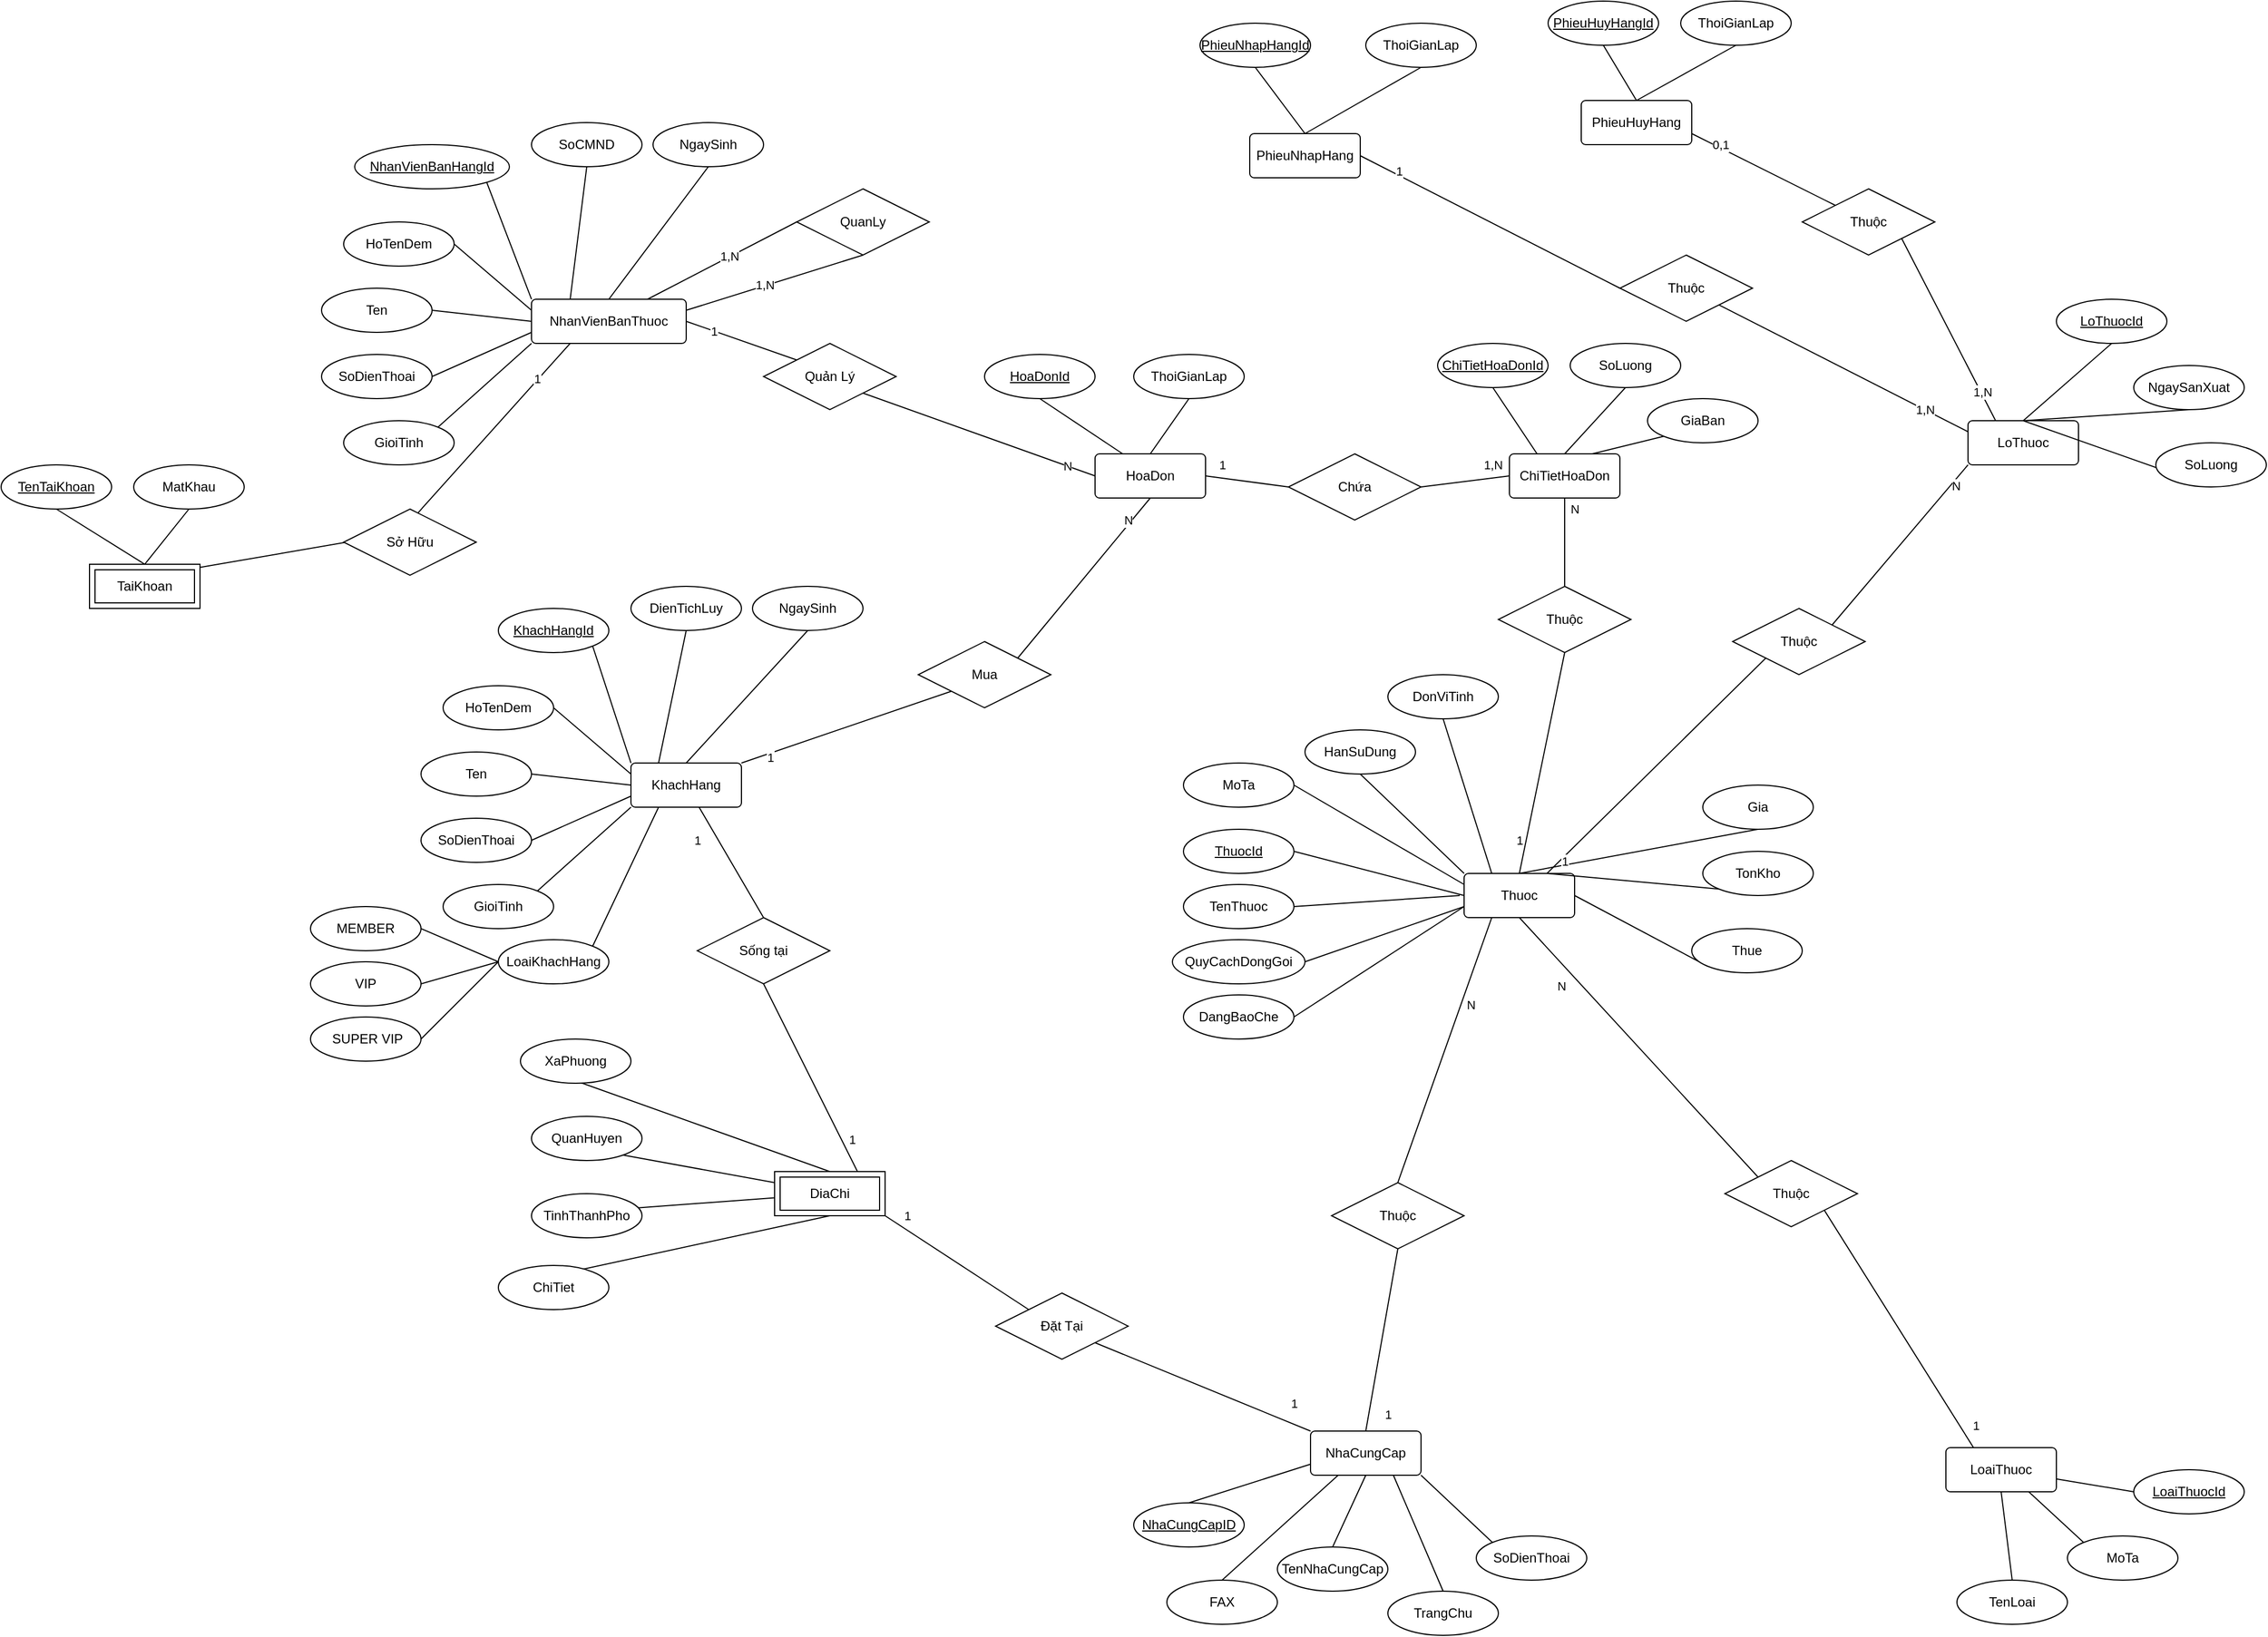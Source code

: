 <mxfile version="13.8.0" type="github">
  <diagram id="6R9u10nnCOVRpZWxE0k7" name="Page-1">
    <mxGraphModel dx="3101" dy="1891" grid="1" gridSize="10" guides="1" tooltips="1" connect="1" arrows="1" fold="1" page="1" pageScale="1" pageWidth="827" pageHeight="1169" math="0" shadow="0">
      <root>
        <mxCell id="0" />
        <mxCell id="1" parent="0" />
        <mxCell id="Jg7pOeSKla7BClUJi_HH-29" style="edgeStyle=none;rounded=0;orthogonalLoop=1;jettySize=auto;html=1;exitX=0.5;exitY=1;exitDx=0;exitDy=0;entryX=0;entryY=0;entryDx=0;entryDy=0;endArrow=none;endFill=0;" edge="1" parent="1" source="Jg7pOeSKla7BClUJi_HH-1" target="Jg7pOeSKla7BClUJi_HH-28">
          <mxGeometry relative="1" as="geometry" />
        </mxCell>
        <mxCell id="Jg7pOeSKla7BClUJi_HH-31" value="N" style="edgeLabel;html=1;align=center;verticalAlign=middle;resizable=0;points=[];" vertex="1" connectable="0" parent="Jg7pOeSKla7BClUJi_HH-29">
          <mxGeometry x="-0.537" y="-1" relative="1" as="geometry">
            <mxPoint x="-12.09" y="6.72" as="offset" />
          </mxGeometry>
        </mxCell>
        <mxCell id="Jg7pOeSKla7BClUJi_HH-1" value="Thuoc" style="rounded=1;arcSize=10;whiteSpace=wrap;html=1;align=center;" vertex="1" parent="1">
          <mxGeometry x="364" y="350" width="100" height="40" as="geometry" />
        </mxCell>
        <mxCell id="Jg7pOeSKla7BClUJi_HH-14" style="edgeStyle=none;rounded=0;orthogonalLoop=1;jettySize=auto;html=1;exitX=1;exitY=0.5;exitDx=0;exitDy=0;entryX=0;entryY=0.5;entryDx=0;entryDy=0;endArrow=none;endFill=0;" edge="1" parent="1" source="Jg7pOeSKla7BClUJi_HH-2" target="Jg7pOeSKla7BClUJi_HH-1">
          <mxGeometry relative="1" as="geometry" />
        </mxCell>
        <mxCell id="Jg7pOeSKla7BClUJi_HH-2" value="ThuocId" style="ellipse;whiteSpace=wrap;html=1;align=center;fontStyle=4;" vertex="1" parent="1">
          <mxGeometry x="110" y="310" width="100" height="40" as="geometry" />
        </mxCell>
        <mxCell id="Jg7pOeSKla7BClUJi_HH-15" style="edgeStyle=none;rounded=0;orthogonalLoop=1;jettySize=auto;html=1;exitX=1;exitY=0.5;exitDx=0;exitDy=0;endArrow=none;endFill=0;" edge="1" parent="1" source="Jg7pOeSKla7BClUJi_HH-3">
          <mxGeometry relative="1" as="geometry">
            <mxPoint x="360" y="370" as="targetPoint" />
          </mxGeometry>
        </mxCell>
        <mxCell id="Jg7pOeSKla7BClUJi_HH-3" value="TenThuoc" style="ellipse;whiteSpace=wrap;html=1;align=center;" vertex="1" parent="1">
          <mxGeometry x="110" y="360" width="100" height="40" as="geometry" />
        </mxCell>
        <mxCell id="Jg7pOeSKla7BClUJi_HH-13" style="rounded=0;orthogonalLoop=1;jettySize=auto;html=1;exitX=1;exitY=0.5;exitDx=0;exitDy=0;entryX=0;entryY=0.25;entryDx=0;entryDy=0;endArrow=none;endFill=0;" edge="1" parent="1" source="Jg7pOeSKla7BClUJi_HH-4" target="Jg7pOeSKla7BClUJi_HH-1">
          <mxGeometry relative="1" as="geometry" />
        </mxCell>
        <mxCell id="Jg7pOeSKla7BClUJi_HH-4" value="MoTa" style="ellipse;whiteSpace=wrap;html=1;align=center;" vertex="1" parent="1">
          <mxGeometry x="110" y="250" width="100" height="40" as="geometry" />
        </mxCell>
        <mxCell id="Jg7pOeSKla7BClUJi_HH-18" style="edgeStyle=none;rounded=0;orthogonalLoop=1;jettySize=auto;html=1;exitX=0.5;exitY=1;exitDx=0;exitDy=0;entryX=0;entryY=0;entryDx=0;entryDy=0;endArrow=none;endFill=0;" edge="1" parent="1" source="Jg7pOeSKla7BClUJi_HH-5" target="Jg7pOeSKla7BClUJi_HH-1">
          <mxGeometry relative="1" as="geometry" />
        </mxCell>
        <mxCell id="Jg7pOeSKla7BClUJi_HH-5" value="HanSuDung" style="ellipse;whiteSpace=wrap;html=1;align=center;" vertex="1" parent="1">
          <mxGeometry x="220" y="220" width="100" height="40" as="geometry" />
        </mxCell>
        <mxCell id="Jg7pOeSKla7BClUJi_HH-19" style="edgeStyle=none;rounded=0;orthogonalLoop=1;jettySize=auto;html=1;exitX=0.5;exitY=1;exitDx=0;exitDy=0;entryX=0.25;entryY=0;entryDx=0;entryDy=0;endArrow=none;endFill=0;" edge="1" parent="1" source="Jg7pOeSKla7BClUJi_HH-6" target="Jg7pOeSKla7BClUJi_HH-1">
          <mxGeometry relative="1" as="geometry" />
        </mxCell>
        <mxCell id="Jg7pOeSKla7BClUJi_HH-6" value="DonViTinh" style="ellipse;whiteSpace=wrap;html=1;align=center;" vertex="1" parent="1">
          <mxGeometry x="295" y="170" width="100" height="40" as="geometry" />
        </mxCell>
        <mxCell id="Jg7pOeSKla7BClUJi_HH-20" style="edgeStyle=none;rounded=0;orthogonalLoop=1;jettySize=auto;html=1;exitX=0.5;exitY=1;exitDx=0;exitDy=0;entryX=0.5;entryY=0;entryDx=0;entryDy=0;endArrow=none;endFill=0;" edge="1" parent="1" source="Jg7pOeSKla7BClUJi_HH-7" target="Jg7pOeSKla7BClUJi_HH-1">
          <mxGeometry relative="1" as="geometry" />
        </mxCell>
        <mxCell id="Jg7pOeSKla7BClUJi_HH-7" value="Gia" style="ellipse;whiteSpace=wrap;html=1;align=center;" vertex="1" parent="1">
          <mxGeometry x="580" y="270" width="100" height="40" as="geometry" />
        </mxCell>
        <mxCell id="Jg7pOeSKla7BClUJi_HH-17" style="edgeStyle=none;rounded=0;orthogonalLoop=1;jettySize=auto;html=1;exitX=1;exitY=0.5;exitDx=0;exitDy=0;entryX=0;entryY=0.75;entryDx=0;entryDy=0;endArrow=none;endFill=0;" edge="1" parent="1" source="Jg7pOeSKla7BClUJi_HH-8" target="Jg7pOeSKla7BClUJi_HH-1">
          <mxGeometry relative="1" as="geometry" />
        </mxCell>
        <mxCell id="Jg7pOeSKla7BClUJi_HH-8" value="DangBaoChe" style="ellipse;whiteSpace=wrap;html=1;align=center;" vertex="1" parent="1">
          <mxGeometry x="110" y="460" width="100" height="40" as="geometry" />
        </mxCell>
        <mxCell id="Jg7pOeSKla7BClUJi_HH-16" style="edgeStyle=none;rounded=0;orthogonalLoop=1;jettySize=auto;html=1;exitX=1;exitY=0.5;exitDx=0;exitDy=0;endArrow=none;endFill=0;entryX=0;entryY=0.75;entryDx=0;entryDy=0;" edge="1" parent="1" source="Jg7pOeSKla7BClUJi_HH-9" target="Jg7pOeSKla7BClUJi_HH-1">
          <mxGeometry relative="1" as="geometry">
            <mxPoint x="360" y="370" as="targetPoint" />
          </mxGeometry>
        </mxCell>
        <mxCell id="Jg7pOeSKla7BClUJi_HH-9" value="QuyCachDongGoi" style="ellipse;whiteSpace=wrap;html=1;align=center;" vertex="1" parent="1">
          <mxGeometry x="100" y="410" width="120" height="40" as="geometry" />
        </mxCell>
        <mxCell id="Jg7pOeSKla7BClUJi_HH-21" style="edgeStyle=none;rounded=0;orthogonalLoop=1;jettySize=auto;html=1;exitX=0;exitY=1;exitDx=0;exitDy=0;entryX=0.75;entryY=0;entryDx=0;entryDy=0;endArrow=none;endFill=0;" edge="1" parent="1" source="Jg7pOeSKla7BClUJi_HH-10" target="Jg7pOeSKla7BClUJi_HH-1">
          <mxGeometry relative="1" as="geometry" />
        </mxCell>
        <mxCell id="Jg7pOeSKla7BClUJi_HH-10" value="TonKho" style="ellipse;whiteSpace=wrap;html=1;align=center;" vertex="1" parent="1">
          <mxGeometry x="580" y="330" width="100" height="40" as="geometry" />
        </mxCell>
        <mxCell id="Jg7pOeSKla7BClUJi_HH-22" style="edgeStyle=none;rounded=0;orthogonalLoop=1;jettySize=auto;html=1;exitX=0;exitY=1;exitDx=0;exitDy=0;entryX=1;entryY=0.5;entryDx=0;entryDy=0;endArrow=none;endFill=0;" edge="1" parent="1" source="Jg7pOeSKla7BClUJi_HH-11" target="Jg7pOeSKla7BClUJi_HH-1">
          <mxGeometry relative="1" as="geometry" />
        </mxCell>
        <mxCell id="Jg7pOeSKla7BClUJi_HH-11" value="Thue" style="ellipse;whiteSpace=wrap;html=1;align=center;" vertex="1" parent="1">
          <mxGeometry x="570" y="400" width="100" height="40" as="geometry" />
        </mxCell>
        <mxCell id="Jg7pOeSKla7BClUJi_HH-33" style="edgeStyle=none;rounded=0;orthogonalLoop=1;jettySize=auto;html=1;entryX=0;entryY=0.5;entryDx=0;entryDy=0;endArrow=none;endFill=0;" edge="1" parent="1" source="Jg7pOeSKla7BClUJi_HH-23" target="Jg7pOeSKla7BClUJi_HH-24">
          <mxGeometry relative="1" as="geometry" />
        </mxCell>
        <mxCell id="Jg7pOeSKla7BClUJi_HH-23" value="LoaiThuoc" style="rounded=1;arcSize=10;whiteSpace=wrap;html=1;align=center;" vertex="1" parent="1">
          <mxGeometry x="800" y="870" width="100" height="40" as="geometry" />
        </mxCell>
        <mxCell id="Jg7pOeSKla7BClUJi_HH-24" value="&lt;u&gt;LoaiThuocId&lt;/u&gt;" style="ellipse;whiteSpace=wrap;html=1;align=center;" vertex="1" parent="1">
          <mxGeometry x="970" y="890" width="100" height="40" as="geometry" />
        </mxCell>
        <mxCell id="Jg7pOeSKla7BClUJi_HH-35" style="edgeStyle=none;rounded=0;orthogonalLoop=1;jettySize=auto;html=1;exitX=0.5;exitY=0;exitDx=0;exitDy=0;entryX=0.5;entryY=1;entryDx=0;entryDy=0;endArrow=none;endFill=0;" edge="1" parent="1" source="Jg7pOeSKla7BClUJi_HH-25" target="Jg7pOeSKla7BClUJi_HH-23">
          <mxGeometry relative="1" as="geometry" />
        </mxCell>
        <mxCell id="Jg7pOeSKla7BClUJi_HH-25" value="TenLoai" style="ellipse;whiteSpace=wrap;html=1;align=center;" vertex="1" parent="1">
          <mxGeometry x="810" y="990" width="100" height="40" as="geometry" />
        </mxCell>
        <mxCell id="Jg7pOeSKla7BClUJi_HH-34" style="edgeStyle=none;rounded=0;orthogonalLoop=1;jettySize=auto;html=1;exitX=0;exitY=0;exitDx=0;exitDy=0;entryX=0.75;entryY=1;entryDx=0;entryDy=0;endArrow=none;endFill=0;" edge="1" parent="1" source="Jg7pOeSKla7BClUJi_HH-26" target="Jg7pOeSKla7BClUJi_HH-23">
          <mxGeometry relative="1" as="geometry" />
        </mxCell>
        <mxCell id="Jg7pOeSKla7BClUJi_HH-26" value="MoTa" style="ellipse;whiteSpace=wrap;html=1;align=center;" vertex="1" parent="1">
          <mxGeometry x="910" y="950" width="100" height="40" as="geometry" />
        </mxCell>
        <mxCell id="Jg7pOeSKla7BClUJi_HH-30" style="edgeStyle=none;rounded=0;orthogonalLoop=1;jettySize=auto;html=1;exitX=1;exitY=1;exitDx=0;exitDy=0;entryX=0.25;entryY=0;entryDx=0;entryDy=0;endArrow=none;endFill=0;" edge="1" parent="1" source="Jg7pOeSKla7BClUJi_HH-28" target="Jg7pOeSKla7BClUJi_HH-23">
          <mxGeometry relative="1" as="geometry" />
        </mxCell>
        <mxCell id="Jg7pOeSKla7BClUJi_HH-32" value="1" style="edgeLabel;html=1;align=center;verticalAlign=middle;resizable=0;points=[];" vertex="1" connectable="0" parent="Jg7pOeSKla7BClUJi_HH-30">
          <mxGeometry x="0.586" relative="1" as="geometry">
            <mxPoint x="29.91" y="24.45" as="offset" />
          </mxGeometry>
        </mxCell>
        <mxCell id="Jg7pOeSKla7BClUJi_HH-28" value="Thuộc" style="shape=rhombus;perimeter=rhombusPerimeter;whiteSpace=wrap;html=1;align=center;" vertex="1" parent="1">
          <mxGeometry x="600" y="610" width="120" height="60" as="geometry" />
        </mxCell>
        <mxCell id="Jg7pOeSKla7BClUJi_HH-63" style="edgeStyle=none;rounded=0;orthogonalLoop=1;jettySize=auto;html=1;exitX=0;exitY=0;exitDx=0;exitDy=0;entryX=1;entryY=1;entryDx=0;entryDy=0;endArrow=none;endFill=0;" edge="1" parent="1" source="Jg7pOeSKla7BClUJi_HH-36" target="Jg7pOeSKla7BClUJi_HH-62">
          <mxGeometry relative="1" as="geometry" />
        </mxCell>
        <mxCell id="Jg7pOeSKla7BClUJi_HH-66" value="1" style="edgeLabel;html=1;align=center;verticalAlign=middle;resizable=0;points=[];" vertex="1" connectable="0" parent="Jg7pOeSKla7BClUJi_HH-63">
          <mxGeometry x="-0.75" y="-1" relative="1" as="geometry">
            <mxPoint x="8.67" y="-14.21" as="offset" />
          </mxGeometry>
        </mxCell>
        <mxCell id="Jg7pOeSKla7BClUJi_HH-36" value="NhaCungCap" style="rounded=1;arcSize=10;whiteSpace=wrap;html=1;align=center;" vertex="1" parent="1">
          <mxGeometry x="225" y="855" width="100" height="40" as="geometry" />
        </mxCell>
        <mxCell id="Jg7pOeSKla7BClUJi_HH-47" style="edgeStyle=none;rounded=0;orthogonalLoop=1;jettySize=auto;html=1;exitX=0.5;exitY=0;exitDx=0;exitDy=0;entryX=0;entryY=0.75;entryDx=0;entryDy=0;endArrow=none;endFill=0;" edge="1" parent="1" source="Jg7pOeSKla7BClUJi_HH-37" target="Jg7pOeSKla7BClUJi_HH-36">
          <mxGeometry relative="1" as="geometry" />
        </mxCell>
        <mxCell id="Jg7pOeSKla7BClUJi_HH-37" value="NhaCungCapID" style="ellipse;whiteSpace=wrap;html=1;align=center;fontStyle=4;" vertex="1" parent="1">
          <mxGeometry x="65" y="920" width="100" height="40" as="geometry" />
        </mxCell>
        <mxCell id="Jg7pOeSKla7BClUJi_HH-48" style="edgeStyle=none;rounded=0;orthogonalLoop=1;jettySize=auto;html=1;exitX=0.5;exitY=0;exitDx=0;exitDy=0;entryX=0.5;entryY=1;entryDx=0;entryDy=0;endArrow=none;endFill=0;" edge="1" parent="1" source="Jg7pOeSKla7BClUJi_HH-38" target="Jg7pOeSKla7BClUJi_HH-36">
          <mxGeometry relative="1" as="geometry" />
        </mxCell>
        <mxCell id="Jg7pOeSKla7BClUJi_HH-38" value="TenNhaCungCap" style="ellipse;whiteSpace=wrap;html=1;align=center;" vertex="1" parent="1">
          <mxGeometry x="195" y="960" width="100" height="40" as="geometry" />
        </mxCell>
        <mxCell id="Jg7pOeSKla7BClUJi_HH-51" style="edgeStyle=none;rounded=0;orthogonalLoop=1;jettySize=auto;html=1;exitX=0;exitY=0;exitDx=0;exitDy=0;entryX=1;entryY=1;entryDx=0;entryDy=0;endArrow=none;endFill=0;" edge="1" parent="1" source="Jg7pOeSKla7BClUJi_HH-39" target="Jg7pOeSKla7BClUJi_HH-36">
          <mxGeometry relative="1" as="geometry" />
        </mxCell>
        <mxCell id="Jg7pOeSKla7BClUJi_HH-39" value="SoDienThoai" style="ellipse;whiteSpace=wrap;html=1;align=center;" vertex="1" parent="1">
          <mxGeometry x="375" y="950" width="100" height="40" as="geometry" />
        </mxCell>
        <mxCell id="Jg7pOeSKla7BClUJi_HH-49" style="edgeStyle=none;rounded=0;orthogonalLoop=1;jettySize=auto;html=1;exitX=0.5;exitY=0;exitDx=0;exitDy=0;entryX=0.25;entryY=1;entryDx=0;entryDy=0;endArrow=none;endFill=0;" edge="1" parent="1" source="Jg7pOeSKla7BClUJi_HH-40" target="Jg7pOeSKla7BClUJi_HH-36">
          <mxGeometry relative="1" as="geometry" />
        </mxCell>
        <mxCell id="Jg7pOeSKla7BClUJi_HH-40" value="FAX" style="ellipse;whiteSpace=wrap;html=1;align=center;" vertex="1" parent="1">
          <mxGeometry x="95" y="990" width="100" height="40" as="geometry" />
        </mxCell>
        <mxCell id="Jg7pOeSKla7BClUJi_HH-50" style="edgeStyle=none;rounded=0;orthogonalLoop=1;jettySize=auto;html=1;exitX=0.5;exitY=0;exitDx=0;exitDy=0;entryX=0.75;entryY=1;entryDx=0;entryDy=0;endArrow=none;endFill=0;" edge="1" parent="1" source="Jg7pOeSKla7BClUJi_HH-41" target="Jg7pOeSKla7BClUJi_HH-36">
          <mxGeometry relative="1" as="geometry" />
        </mxCell>
        <mxCell id="Jg7pOeSKla7BClUJi_HH-41" value="TrangChu" style="ellipse;whiteSpace=wrap;html=1;align=center;" vertex="1" parent="1">
          <mxGeometry x="295" y="1000" width="100" height="40" as="geometry" />
        </mxCell>
        <mxCell id="Jg7pOeSKla7BClUJi_HH-43" style="edgeStyle=none;rounded=0;orthogonalLoop=1;jettySize=auto;html=1;exitX=0.5;exitY=0;exitDx=0;exitDy=0;entryX=0.25;entryY=1;entryDx=0;entryDy=0;endArrow=none;endFill=0;" edge="1" parent="1" source="Jg7pOeSKla7BClUJi_HH-42" target="Jg7pOeSKla7BClUJi_HH-1">
          <mxGeometry relative="1" as="geometry" />
        </mxCell>
        <mxCell id="Jg7pOeSKla7BClUJi_HH-45" value="N" style="edgeLabel;html=1;align=center;verticalAlign=middle;resizable=0;points=[];" vertex="1" connectable="0" parent="Jg7pOeSKla7BClUJi_HH-43">
          <mxGeometry x="0.43" y="-1" relative="1" as="geometry">
            <mxPoint x="3.98" y="9.71" as="offset" />
          </mxGeometry>
        </mxCell>
        <mxCell id="Jg7pOeSKla7BClUJi_HH-44" style="edgeStyle=none;rounded=0;orthogonalLoop=1;jettySize=auto;html=1;exitX=0.5;exitY=1;exitDx=0;exitDy=0;entryX=0.5;entryY=0;entryDx=0;entryDy=0;endArrow=none;endFill=0;" edge="1" parent="1" source="Jg7pOeSKla7BClUJi_HH-42" target="Jg7pOeSKla7BClUJi_HH-36">
          <mxGeometry relative="1" as="geometry">
            <mxPoint x="315.0" y="810" as="sourcePoint" />
          </mxGeometry>
        </mxCell>
        <mxCell id="Jg7pOeSKla7BClUJi_HH-46" value="1" style="edgeLabel;html=1;align=center;verticalAlign=middle;resizable=0;points=[];" vertex="1" connectable="0" parent="Jg7pOeSKla7BClUJi_HH-44">
          <mxGeometry x="0.465" y="1" relative="1" as="geometry">
            <mxPoint x="11.31" y="28.68" as="offset" />
          </mxGeometry>
        </mxCell>
        <mxCell id="Jg7pOeSKla7BClUJi_HH-42" value="Thuộc" style="shape=rhombus;perimeter=rhombusPerimeter;whiteSpace=wrap;html=1;align=center;" vertex="1" parent="1">
          <mxGeometry x="244" y="630" width="120" height="60" as="geometry" />
        </mxCell>
        <mxCell id="Jg7pOeSKla7BClUJi_HH-64" style="edgeStyle=none;rounded=0;orthogonalLoop=1;jettySize=auto;html=1;exitX=1;exitY=1;exitDx=0;exitDy=0;entryX=0;entryY=0;entryDx=0;entryDy=0;endArrow=none;endFill=0;" edge="1" parent="1" source="Jg7pOeSKla7BClUJi_HH-53" target="Jg7pOeSKla7BClUJi_HH-62">
          <mxGeometry relative="1" as="geometry" />
        </mxCell>
        <mxCell id="Jg7pOeSKla7BClUJi_HH-65" value="1" style="edgeLabel;html=1;align=center;verticalAlign=middle;resizable=0;points=[];" vertex="1" connectable="0" parent="Jg7pOeSKla7BClUJi_HH-64">
          <mxGeometry x="-0.693" relative="1" as="geometry">
            <mxPoint y="-13.13" as="offset" />
          </mxGeometry>
        </mxCell>
        <mxCell id="Jg7pOeSKla7BClUJi_HH-85" style="edgeStyle=none;rounded=0;orthogonalLoop=1;jettySize=auto;html=1;exitX=0.75;exitY=0;exitDx=0;exitDy=0;entryX=0.5;entryY=1;entryDx=0;entryDy=0;endArrow=none;endFill=0;" edge="1" parent="1" source="Jg7pOeSKla7BClUJi_HH-53" target="Jg7pOeSKla7BClUJi_HH-83">
          <mxGeometry relative="1" as="geometry" />
        </mxCell>
        <mxCell id="Jg7pOeSKla7BClUJi_HH-87" value="1" style="edgeLabel;html=1;align=center;verticalAlign=middle;resizable=0;points=[];" vertex="1" connectable="0" parent="Jg7pOeSKla7BClUJi_HH-85">
          <mxGeometry x="-0.708" y="2" relative="1" as="geometry">
            <mxPoint x="9.31" y="-5.85" as="offset" />
          </mxGeometry>
        </mxCell>
        <mxCell id="Jg7pOeSKla7BClUJi_HH-53" value="DiaChi" style="shape=ext;margin=3;double=1;whiteSpace=wrap;html=1;align=center;" vertex="1" parent="1">
          <mxGeometry x="-260" y="620" width="100" height="40" as="geometry" />
        </mxCell>
        <mxCell id="Jg7pOeSKla7BClUJi_HH-58" style="edgeStyle=none;rounded=0;orthogonalLoop=1;jettySize=auto;html=1;exitX=0;exitY=0.5;exitDx=0;exitDy=0;entryX=0.5;entryY=0;entryDx=0;entryDy=0;endArrow=none;endFill=0;" edge="1" parent="1" source="Jg7pOeSKla7BClUJi_HH-54" target="Jg7pOeSKla7BClUJi_HH-53">
          <mxGeometry relative="1" as="geometry" />
        </mxCell>
        <mxCell id="Jg7pOeSKla7BClUJi_HH-54" value="XaPhuong" style="ellipse;whiteSpace=wrap;html=1;align=center;" vertex="1" parent="1">
          <mxGeometry x="-490" y="500" width="100" height="40" as="geometry" />
        </mxCell>
        <mxCell id="Jg7pOeSKla7BClUJi_HH-59" style="edgeStyle=none;rounded=0;orthogonalLoop=1;jettySize=auto;html=1;exitX=0;exitY=0.5;exitDx=0;exitDy=0;entryX=0;entryY=0.25;entryDx=0;entryDy=0;endArrow=none;endFill=0;" edge="1" parent="1" source="Jg7pOeSKla7BClUJi_HH-55" target="Jg7pOeSKla7BClUJi_HH-53">
          <mxGeometry relative="1" as="geometry" />
        </mxCell>
        <mxCell id="Jg7pOeSKla7BClUJi_HH-55" value="QuanHuyen" style="ellipse;whiteSpace=wrap;html=1;align=center;" vertex="1" parent="1">
          <mxGeometry x="-480" y="570" width="100" height="40" as="geometry" />
        </mxCell>
        <mxCell id="Jg7pOeSKla7BClUJi_HH-60" style="edgeStyle=none;rounded=0;orthogonalLoop=1;jettySize=auto;html=1;exitX=0;exitY=0.5;exitDx=0;exitDy=0;endArrow=none;endFill=0;" edge="1" parent="1" source="Jg7pOeSKla7BClUJi_HH-56" target="Jg7pOeSKla7BClUJi_HH-53">
          <mxGeometry relative="1" as="geometry" />
        </mxCell>
        <mxCell id="Jg7pOeSKla7BClUJi_HH-56" value="TinhThanhPho" style="ellipse;whiteSpace=wrap;html=1;align=center;" vertex="1" parent="1">
          <mxGeometry x="-480" y="640" width="100" height="40" as="geometry" />
        </mxCell>
        <mxCell id="Jg7pOeSKla7BClUJi_HH-61" style="edgeStyle=none;rounded=0;orthogonalLoop=1;jettySize=auto;html=1;exitX=0;exitY=0.5;exitDx=0;exitDy=0;entryX=0.5;entryY=1;entryDx=0;entryDy=0;endArrow=none;endFill=0;" edge="1" parent="1" source="Jg7pOeSKla7BClUJi_HH-57" target="Jg7pOeSKla7BClUJi_HH-53">
          <mxGeometry relative="1" as="geometry" />
        </mxCell>
        <mxCell id="Jg7pOeSKla7BClUJi_HH-57" value="ChiTiet" style="ellipse;whiteSpace=wrap;html=1;align=center;" vertex="1" parent="1">
          <mxGeometry x="-510" y="705" width="100" height="40" as="geometry" />
        </mxCell>
        <mxCell id="Jg7pOeSKla7BClUJi_HH-62" value="Đặt Tại" style="shape=rhombus;perimeter=rhombusPerimeter;whiteSpace=wrap;html=1;align=center;" vertex="1" parent="1">
          <mxGeometry x="-60" y="730" width="120" height="60" as="geometry" />
        </mxCell>
        <mxCell id="Jg7pOeSKla7BClUJi_HH-84" style="edgeStyle=none;rounded=0;orthogonalLoop=1;jettySize=auto;html=1;entryX=0.5;entryY=0;entryDx=0;entryDy=0;endArrow=none;endFill=0;" edge="1" parent="1" source="Jg7pOeSKla7BClUJi_HH-67" target="Jg7pOeSKla7BClUJi_HH-83">
          <mxGeometry relative="1" as="geometry" />
        </mxCell>
        <mxCell id="Jg7pOeSKla7BClUJi_HH-86" value="1" style="edgeLabel;html=1;align=center;verticalAlign=middle;resizable=0;points=[];" vertex="1" connectable="0" parent="Jg7pOeSKla7BClUJi_HH-84">
          <mxGeometry x="-0.554" relative="1" as="geometry">
            <mxPoint x="-14.77" y="7.54" as="offset" />
          </mxGeometry>
        </mxCell>
        <mxCell id="Jg7pOeSKla7BClUJi_HH-137" style="edgeStyle=none;rounded=0;orthogonalLoop=1;jettySize=auto;html=1;exitX=1;exitY=0;exitDx=0;exitDy=0;entryX=0;entryY=1;entryDx=0;entryDy=0;endArrow=none;endFill=0;" edge="1" parent="1" source="Jg7pOeSKla7BClUJi_HH-67" target="Jg7pOeSKla7BClUJi_HH-136">
          <mxGeometry relative="1" as="geometry" />
        </mxCell>
        <mxCell id="Jg7pOeSKla7BClUJi_HH-140" value="1" style="edgeLabel;html=1;align=center;verticalAlign=middle;resizable=0;points=[];" vertex="1" connectable="0" parent="Jg7pOeSKla7BClUJi_HH-137">
          <mxGeometry x="-0.741" y="-3" relative="1" as="geometry">
            <mxPoint as="offset" />
          </mxGeometry>
        </mxCell>
        <mxCell id="Jg7pOeSKla7BClUJi_HH-153" style="edgeStyle=none;rounded=0;orthogonalLoop=1;jettySize=auto;html=1;exitX=0.25;exitY=1;exitDx=0;exitDy=0;entryX=1;entryY=0;entryDx=0;entryDy=0;endArrow=none;endFill=0;" edge="1" parent="1" source="Jg7pOeSKla7BClUJi_HH-67" target="Jg7pOeSKla7BClUJi_HH-152">
          <mxGeometry relative="1" as="geometry" />
        </mxCell>
        <mxCell id="Jg7pOeSKla7BClUJi_HH-67" value="KhachHang" style="rounded=1;arcSize=10;whiteSpace=wrap;html=1;align=center;" vertex="1" parent="1">
          <mxGeometry x="-390" y="250" width="100" height="40" as="geometry" />
        </mxCell>
        <mxCell id="Jg7pOeSKla7BClUJi_HH-80" style="edgeStyle=none;rounded=0;orthogonalLoop=1;jettySize=auto;html=1;exitX=1;exitY=1;exitDx=0;exitDy=0;entryX=0;entryY=0;entryDx=0;entryDy=0;endArrow=none;endFill=0;" edge="1" parent="1" source="Jg7pOeSKla7BClUJi_HH-68" target="Jg7pOeSKla7BClUJi_HH-67">
          <mxGeometry relative="1" as="geometry" />
        </mxCell>
        <mxCell id="Jg7pOeSKla7BClUJi_HH-68" value="KhachHangId" style="ellipse;whiteSpace=wrap;html=1;align=center;fontStyle=4;" vertex="1" parent="1">
          <mxGeometry x="-510" y="110" width="100" height="40" as="geometry" />
        </mxCell>
        <mxCell id="Jg7pOeSKla7BClUJi_HH-79" style="edgeStyle=none;rounded=0;orthogonalLoop=1;jettySize=auto;html=1;exitX=1;exitY=0.5;exitDx=0;exitDy=0;entryX=0;entryY=0.25;entryDx=0;entryDy=0;endArrow=none;endFill=0;" edge="1" parent="1" source="Jg7pOeSKla7BClUJi_HH-69" target="Jg7pOeSKla7BClUJi_HH-67">
          <mxGeometry relative="1" as="geometry" />
        </mxCell>
        <mxCell id="Jg7pOeSKla7BClUJi_HH-69" value="HoTenDem" style="ellipse;whiteSpace=wrap;html=1;align=center;" vertex="1" parent="1">
          <mxGeometry x="-560" y="180" width="100" height="40" as="geometry" />
        </mxCell>
        <mxCell id="Jg7pOeSKla7BClUJi_HH-78" style="edgeStyle=none;rounded=0;orthogonalLoop=1;jettySize=auto;html=1;exitX=1;exitY=0.5;exitDx=0;exitDy=0;entryX=0;entryY=0.5;entryDx=0;entryDy=0;endArrow=none;endFill=0;" edge="1" parent="1" source="Jg7pOeSKla7BClUJi_HH-70" target="Jg7pOeSKla7BClUJi_HH-67">
          <mxGeometry relative="1" as="geometry" />
        </mxCell>
        <mxCell id="Jg7pOeSKla7BClUJi_HH-70" value="Ten" style="ellipse;whiteSpace=wrap;html=1;align=center;" vertex="1" parent="1">
          <mxGeometry x="-580" y="240" width="100" height="40" as="geometry" />
        </mxCell>
        <mxCell id="Jg7pOeSKla7BClUJi_HH-77" style="edgeStyle=none;rounded=0;orthogonalLoop=1;jettySize=auto;html=1;exitX=1;exitY=0.5;exitDx=0;exitDy=0;entryX=0;entryY=0.75;entryDx=0;entryDy=0;endArrow=none;endFill=0;" edge="1" parent="1" source="Jg7pOeSKla7BClUJi_HH-71" target="Jg7pOeSKla7BClUJi_HH-67">
          <mxGeometry relative="1" as="geometry" />
        </mxCell>
        <mxCell id="Jg7pOeSKla7BClUJi_HH-71" value="SoDienThoai" style="ellipse;whiteSpace=wrap;html=1;align=center;" vertex="1" parent="1">
          <mxGeometry x="-580" y="300" width="100" height="40" as="geometry" />
        </mxCell>
        <mxCell id="Jg7pOeSKla7BClUJi_HH-76" style="edgeStyle=none;rounded=0;orthogonalLoop=1;jettySize=auto;html=1;exitX=1;exitY=0;exitDx=0;exitDy=0;entryX=0;entryY=1;entryDx=0;entryDy=0;endArrow=none;endFill=0;" edge="1" parent="1" source="Jg7pOeSKla7BClUJi_HH-72" target="Jg7pOeSKla7BClUJi_HH-67">
          <mxGeometry relative="1" as="geometry" />
        </mxCell>
        <mxCell id="Jg7pOeSKla7BClUJi_HH-72" value="GioiTinh" style="ellipse;whiteSpace=wrap;html=1;align=center;" vertex="1" parent="1">
          <mxGeometry x="-560" y="360" width="100" height="40" as="geometry" />
        </mxCell>
        <mxCell id="Jg7pOeSKla7BClUJi_HH-82" style="edgeStyle=none;rounded=0;orthogonalLoop=1;jettySize=auto;html=1;exitX=0.5;exitY=1;exitDx=0;exitDy=0;entryX=0.5;entryY=0;entryDx=0;entryDy=0;endArrow=none;endFill=0;" edge="1" parent="1" source="Jg7pOeSKla7BClUJi_HH-73" target="Jg7pOeSKla7BClUJi_HH-67">
          <mxGeometry relative="1" as="geometry" />
        </mxCell>
        <mxCell id="Jg7pOeSKla7BClUJi_HH-73" value="NgaySinh" style="ellipse;whiteSpace=wrap;html=1;align=center;" vertex="1" parent="1">
          <mxGeometry x="-280" y="90" width="100" height="40" as="geometry" />
        </mxCell>
        <mxCell id="Jg7pOeSKla7BClUJi_HH-81" style="edgeStyle=none;rounded=0;orthogonalLoop=1;jettySize=auto;html=1;exitX=0.5;exitY=1;exitDx=0;exitDy=0;entryX=0.25;entryY=0;entryDx=0;entryDy=0;endArrow=none;endFill=0;" edge="1" parent="1" source="Jg7pOeSKla7BClUJi_HH-75" target="Jg7pOeSKla7BClUJi_HH-67">
          <mxGeometry relative="1" as="geometry" />
        </mxCell>
        <mxCell id="Jg7pOeSKla7BClUJi_HH-75" value="DienTichLuy" style="ellipse;whiteSpace=wrap;html=1;align=center;" vertex="1" parent="1">
          <mxGeometry x="-390" y="90" width="100" height="40" as="geometry" />
        </mxCell>
        <mxCell id="Jg7pOeSKla7BClUJi_HH-83" value="Sống tại" style="shape=rhombus;perimeter=rhombusPerimeter;whiteSpace=wrap;html=1;align=center;" vertex="1" parent="1">
          <mxGeometry x="-330" y="390" width="120" height="60" as="geometry" />
        </mxCell>
        <mxCell id="Jg7pOeSKla7BClUJi_HH-102" style="edgeStyle=none;rounded=0;orthogonalLoop=1;jettySize=auto;html=1;exitX=1;exitY=0.5;exitDx=0;exitDy=0;entryX=0;entryY=0.5;entryDx=0;entryDy=0;endArrow=none;endFill=0;" edge="1" parent="1" source="Jg7pOeSKla7BClUJi_HH-89" target="Jg7pOeSKla7BClUJi_HH-101">
          <mxGeometry relative="1" as="geometry" />
        </mxCell>
        <mxCell id="Jg7pOeSKla7BClUJi_HH-105" value="1" style="edgeLabel;html=1;align=center;verticalAlign=middle;resizable=0;points=[];" vertex="1" connectable="0" parent="Jg7pOeSKla7BClUJi_HH-102">
          <mxGeometry x="-0.619" y="1" relative="1" as="geometry">
            <mxPoint x="0.71" y="-10.9" as="offset" />
          </mxGeometry>
        </mxCell>
        <mxCell id="Jg7pOeSKla7BClUJi_HH-132" style="edgeStyle=none;rounded=0;orthogonalLoop=1;jettySize=auto;html=1;exitX=0;exitY=0.5;exitDx=0;exitDy=0;entryX=1;entryY=1;entryDx=0;entryDy=0;endArrow=none;endFill=0;" edge="1" parent="1" source="Jg7pOeSKla7BClUJi_HH-89" target="Jg7pOeSKla7BClUJi_HH-130">
          <mxGeometry relative="1" as="geometry" />
        </mxCell>
        <mxCell id="Jg7pOeSKla7BClUJi_HH-133" value="N" style="edgeLabel;html=1;align=center;verticalAlign=middle;resizable=0;points=[];" vertex="1" connectable="0" parent="Jg7pOeSKla7BClUJi_HH-132">
          <mxGeometry x="-0.761" relative="1" as="geometry">
            <mxPoint as="offset" />
          </mxGeometry>
        </mxCell>
        <mxCell id="Jg7pOeSKla7BClUJi_HH-89" value="HoaDon" style="rounded=1;arcSize=10;whiteSpace=wrap;html=1;align=center;" vertex="1" parent="1">
          <mxGeometry x="30" y="-30" width="100" height="40" as="geometry" />
        </mxCell>
        <mxCell id="Jg7pOeSKla7BClUJi_HH-92" style="edgeStyle=none;rounded=0;orthogonalLoop=1;jettySize=auto;html=1;exitX=0.5;exitY=1;exitDx=0;exitDy=0;entryX=0.25;entryY=0;entryDx=0;entryDy=0;endArrow=none;endFill=0;" edge="1" parent="1" source="Jg7pOeSKla7BClUJi_HH-90" target="Jg7pOeSKla7BClUJi_HH-89">
          <mxGeometry relative="1" as="geometry" />
        </mxCell>
        <mxCell id="Jg7pOeSKla7BClUJi_HH-90" value="HoaDonId" style="ellipse;whiteSpace=wrap;html=1;align=center;fontStyle=4;" vertex="1" parent="1">
          <mxGeometry x="-70" y="-120" width="100" height="40" as="geometry" />
        </mxCell>
        <mxCell id="Jg7pOeSKla7BClUJi_HH-93" style="edgeStyle=none;rounded=0;orthogonalLoop=1;jettySize=auto;html=1;exitX=0.5;exitY=1;exitDx=0;exitDy=0;entryX=0.5;entryY=0;entryDx=0;entryDy=0;endArrow=none;endFill=0;" edge="1" parent="1" source="Jg7pOeSKla7BClUJi_HH-91" target="Jg7pOeSKla7BClUJi_HH-89">
          <mxGeometry relative="1" as="geometry" />
        </mxCell>
        <mxCell id="Jg7pOeSKla7BClUJi_HH-91" value="ThoiGianLap" style="ellipse;whiteSpace=wrap;html=1;align=center;" vertex="1" parent="1">
          <mxGeometry x="65" y="-120" width="100" height="40" as="geometry" />
        </mxCell>
        <mxCell id="Jg7pOeSKla7BClUJi_HH-103" style="edgeStyle=none;rounded=0;orthogonalLoop=1;jettySize=auto;html=1;exitX=0;exitY=0.5;exitDx=0;exitDy=0;entryX=1;entryY=0.5;entryDx=0;entryDy=0;endArrow=none;endFill=0;" edge="1" parent="1" source="Jg7pOeSKla7BClUJi_HH-94" target="Jg7pOeSKla7BClUJi_HH-101">
          <mxGeometry relative="1" as="geometry" />
        </mxCell>
        <mxCell id="Jg7pOeSKla7BClUJi_HH-104" value="1,N" style="edgeLabel;html=1;align=center;verticalAlign=middle;resizable=0;points=[];" vertex="1" connectable="0" parent="Jg7pOeSKla7BClUJi_HH-103">
          <mxGeometry x="-0.656" relative="1" as="geometry">
            <mxPoint x="-1.39" y="-11.7" as="offset" />
          </mxGeometry>
        </mxCell>
        <mxCell id="Jg7pOeSKla7BClUJi_HH-108" style="edgeStyle=none;rounded=0;orthogonalLoop=1;jettySize=auto;html=1;exitX=0.5;exitY=1;exitDx=0;exitDy=0;entryX=0.5;entryY=0;entryDx=0;entryDy=0;endArrow=none;endFill=0;" edge="1" parent="1" source="Jg7pOeSKla7BClUJi_HH-94" target="Jg7pOeSKla7BClUJi_HH-107">
          <mxGeometry relative="1" as="geometry" />
        </mxCell>
        <mxCell id="Jg7pOeSKla7BClUJi_HH-110" value="N" style="edgeLabel;html=1;align=center;verticalAlign=middle;resizable=0;points=[];" vertex="1" connectable="0" parent="Jg7pOeSKla7BClUJi_HH-108">
          <mxGeometry x="-0.5" y="1" relative="1" as="geometry">
            <mxPoint x="8" y="-10" as="offset" />
          </mxGeometry>
        </mxCell>
        <mxCell id="Jg7pOeSKla7BClUJi_HH-94" value="ChiTietHoaDon" style="rounded=1;arcSize=10;whiteSpace=wrap;html=1;align=center;" vertex="1" parent="1">
          <mxGeometry x="405" y="-30" width="100" height="40" as="geometry" />
        </mxCell>
        <mxCell id="Jg7pOeSKla7BClUJi_HH-98" style="edgeStyle=none;rounded=0;orthogonalLoop=1;jettySize=auto;html=1;exitX=0.5;exitY=1;exitDx=0;exitDy=0;entryX=0.25;entryY=0;entryDx=0;entryDy=0;endArrow=none;endFill=0;" edge="1" parent="1" source="Jg7pOeSKla7BClUJi_HH-95" target="Jg7pOeSKla7BClUJi_HH-94">
          <mxGeometry relative="1" as="geometry" />
        </mxCell>
        <mxCell id="Jg7pOeSKla7BClUJi_HH-95" value="ChiTietHoaDonId" style="ellipse;whiteSpace=wrap;html=1;align=center;fontStyle=4;" vertex="1" parent="1">
          <mxGeometry x="340" y="-130" width="100" height="40" as="geometry" />
        </mxCell>
        <mxCell id="Jg7pOeSKla7BClUJi_HH-99" style="edgeStyle=none;rounded=0;orthogonalLoop=1;jettySize=auto;html=1;exitX=0.5;exitY=1;exitDx=0;exitDy=0;entryX=0.5;entryY=0;entryDx=0;entryDy=0;endArrow=none;endFill=0;" edge="1" parent="1" source="Jg7pOeSKla7BClUJi_HH-96" target="Jg7pOeSKla7BClUJi_HH-94">
          <mxGeometry relative="1" as="geometry" />
        </mxCell>
        <mxCell id="Jg7pOeSKla7BClUJi_HH-96" value="SoLuong" style="ellipse;whiteSpace=wrap;html=1;align=center;" vertex="1" parent="1">
          <mxGeometry x="460" y="-130" width="100" height="40" as="geometry" />
        </mxCell>
        <mxCell id="Jg7pOeSKla7BClUJi_HH-100" style="edgeStyle=none;rounded=0;orthogonalLoop=1;jettySize=auto;html=1;exitX=0;exitY=1;exitDx=0;exitDy=0;entryX=0.75;entryY=0;entryDx=0;entryDy=0;endArrow=none;endFill=0;" edge="1" parent="1" source="Jg7pOeSKla7BClUJi_HH-97" target="Jg7pOeSKla7BClUJi_HH-94">
          <mxGeometry relative="1" as="geometry" />
        </mxCell>
        <mxCell id="Jg7pOeSKla7BClUJi_HH-97" value="GiaBan" style="ellipse;whiteSpace=wrap;html=1;align=center;" vertex="1" parent="1">
          <mxGeometry x="530" y="-80" width="100" height="40" as="geometry" />
        </mxCell>
        <mxCell id="Jg7pOeSKla7BClUJi_HH-101" value="Chứa" style="shape=rhombus;perimeter=rhombusPerimeter;whiteSpace=wrap;html=1;align=center;" vertex="1" parent="1">
          <mxGeometry x="205" y="-30" width="120" height="60" as="geometry" />
        </mxCell>
        <mxCell id="Jg7pOeSKla7BClUJi_HH-109" style="edgeStyle=none;rounded=0;orthogonalLoop=1;jettySize=auto;html=1;exitX=0.5;exitY=1;exitDx=0;exitDy=0;entryX=0.5;entryY=0;entryDx=0;entryDy=0;endArrow=none;endFill=0;" edge="1" parent="1" source="Jg7pOeSKla7BClUJi_HH-107" target="Jg7pOeSKla7BClUJi_HH-1">
          <mxGeometry relative="1" as="geometry" />
        </mxCell>
        <mxCell id="Jg7pOeSKla7BClUJi_HH-111" value="1" style="edgeLabel;html=1;align=center;verticalAlign=middle;resizable=0;points=[];" vertex="1" connectable="0" parent="Jg7pOeSKla7BClUJi_HH-109">
          <mxGeometry x="0.691" relative="1" as="geometry">
            <mxPoint x="-6.34" y="0.94" as="offset" />
          </mxGeometry>
        </mxCell>
        <mxCell id="Jg7pOeSKla7BClUJi_HH-107" value="Thuộc" style="shape=rhombus;perimeter=rhombusPerimeter;whiteSpace=wrap;html=1;align=center;" vertex="1" parent="1">
          <mxGeometry x="395" y="90" width="120" height="60" as="geometry" />
        </mxCell>
        <mxCell id="Jg7pOeSKla7BClUJi_HH-131" style="edgeStyle=none;rounded=0;orthogonalLoop=1;jettySize=auto;html=1;exitX=1;exitY=0.5;exitDx=0;exitDy=0;entryX=0;entryY=0;entryDx=0;entryDy=0;endArrow=none;endFill=0;" edge="1" parent="1" source="Jg7pOeSKla7BClUJi_HH-114" target="Jg7pOeSKla7BClUJi_HH-130">
          <mxGeometry relative="1" as="geometry" />
        </mxCell>
        <mxCell id="Jg7pOeSKla7BClUJi_HH-134" value="1" style="edgeLabel;html=1;align=center;verticalAlign=middle;resizable=0;points=[];" vertex="1" connectable="0" parent="Jg7pOeSKla7BClUJi_HH-131">
          <mxGeometry x="-0.503" relative="1" as="geometry">
            <mxPoint as="offset" />
          </mxGeometry>
        </mxCell>
        <mxCell id="Jg7pOeSKla7BClUJi_HH-144" style="edgeStyle=none;rounded=0;orthogonalLoop=1;jettySize=auto;html=1;exitX=0.25;exitY=1;exitDx=0;exitDy=0;entryX=0;entryY=1;entryDx=0;entryDy=0;endArrow=none;endFill=0;" edge="1" parent="1" source="Jg7pOeSKla7BClUJi_HH-114" target="Jg7pOeSKla7BClUJi_HH-142">
          <mxGeometry relative="1" as="geometry" />
        </mxCell>
        <mxCell id="Jg7pOeSKla7BClUJi_HH-151" value="1" style="edgeLabel;html=1;align=center;verticalAlign=middle;resizable=0;points=[];" vertex="1" connectable="0" parent="Jg7pOeSKla7BClUJi_HH-144">
          <mxGeometry x="-0.669" y="-1" relative="1" as="geometry">
            <mxPoint as="offset" />
          </mxGeometry>
        </mxCell>
        <mxCell id="Jg7pOeSKla7BClUJi_HH-161" style="edgeStyle=none;rounded=0;orthogonalLoop=1;jettySize=auto;html=1;exitX=0.75;exitY=0;exitDx=0;exitDy=0;entryX=0;entryY=0.5;entryDx=0;entryDy=0;endArrow=none;endFill=0;" edge="1" parent="1" source="Jg7pOeSKla7BClUJi_HH-114" target="Jg7pOeSKla7BClUJi_HH-160">
          <mxGeometry relative="1" as="geometry" />
        </mxCell>
        <mxCell id="Jg7pOeSKla7BClUJi_HH-163" value="1,N" style="edgeLabel;html=1;align=center;verticalAlign=middle;resizable=0;points=[];" vertex="1" connectable="0" parent="Jg7pOeSKla7BClUJi_HH-161">
          <mxGeometry x="0.096" y="1" relative="1" as="geometry">
            <mxPoint as="offset" />
          </mxGeometry>
        </mxCell>
        <mxCell id="Jg7pOeSKla7BClUJi_HH-114" value="NhanVienBanThuoc" style="rounded=1;arcSize=10;whiteSpace=wrap;html=1;align=center;" vertex="1" parent="1">
          <mxGeometry x="-480" y="-170" width="140" height="40" as="geometry" />
        </mxCell>
        <mxCell id="Jg7pOeSKla7BClUJi_HH-115" style="edgeStyle=none;rounded=0;orthogonalLoop=1;jettySize=auto;html=1;exitX=1;exitY=1;exitDx=0;exitDy=0;entryX=0;entryY=0;entryDx=0;entryDy=0;endArrow=none;endFill=0;" edge="1" source="Jg7pOeSKla7BClUJi_HH-116" target="Jg7pOeSKla7BClUJi_HH-114" parent="1">
          <mxGeometry relative="1" as="geometry" />
        </mxCell>
        <mxCell id="Jg7pOeSKla7BClUJi_HH-116" value="NhanVienBanHangId" style="ellipse;whiteSpace=wrap;html=1;align=center;fontStyle=4;" vertex="1" parent="1">
          <mxGeometry x="-640" y="-310" width="140" height="40" as="geometry" />
        </mxCell>
        <mxCell id="Jg7pOeSKla7BClUJi_HH-117" style="edgeStyle=none;rounded=0;orthogonalLoop=1;jettySize=auto;html=1;exitX=1;exitY=0.5;exitDx=0;exitDy=0;entryX=0;entryY=0.25;entryDx=0;entryDy=0;endArrow=none;endFill=0;" edge="1" source="Jg7pOeSKla7BClUJi_HH-118" target="Jg7pOeSKla7BClUJi_HH-114" parent="1">
          <mxGeometry relative="1" as="geometry" />
        </mxCell>
        <mxCell id="Jg7pOeSKla7BClUJi_HH-118" value="HoTenDem" style="ellipse;whiteSpace=wrap;html=1;align=center;" vertex="1" parent="1">
          <mxGeometry x="-650" y="-240" width="100" height="40" as="geometry" />
        </mxCell>
        <mxCell id="Jg7pOeSKla7BClUJi_HH-119" style="edgeStyle=none;rounded=0;orthogonalLoop=1;jettySize=auto;html=1;exitX=1;exitY=0.5;exitDx=0;exitDy=0;entryX=0;entryY=0.5;entryDx=0;entryDy=0;endArrow=none;endFill=0;" edge="1" source="Jg7pOeSKla7BClUJi_HH-120" target="Jg7pOeSKla7BClUJi_HH-114" parent="1">
          <mxGeometry relative="1" as="geometry" />
        </mxCell>
        <mxCell id="Jg7pOeSKla7BClUJi_HH-120" value="Ten" style="ellipse;whiteSpace=wrap;html=1;align=center;" vertex="1" parent="1">
          <mxGeometry x="-670" y="-180" width="100" height="40" as="geometry" />
        </mxCell>
        <mxCell id="Jg7pOeSKla7BClUJi_HH-121" style="edgeStyle=none;rounded=0;orthogonalLoop=1;jettySize=auto;html=1;exitX=1;exitY=0.5;exitDx=0;exitDy=0;entryX=0;entryY=0.75;entryDx=0;entryDy=0;endArrow=none;endFill=0;" edge="1" source="Jg7pOeSKla7BClUJi_HH-122" target="Jg7pOeSKla7BClUJi_HH-114" parent="1">
          <mxGeometry relative="1" as="geometry" />
        </mxCell>
        <mxCell id="Jg7pOeSKla7BClUJi_HH-122" value="SoDienThoai" style="ellipse;whiteSpace=wrap;html=1;align=center;" vertex="1" parent="1">
          <mxGeometry x="-670" y="-120" width="100" height="40" as="geometry" />
        </mxCell>
        <mxCell id="Jg7pOeSKla7BClUJi_HH-123" style="edgeStyle=none;rounded=0;orthogonalLoop=1;jettySize=auto;html=1;exitX=1;exitY=0;exitDx=0;exitDy=0;entryX=0;entryY=1;entryDx=0;entryDy=0;endArrow=none;endFill=0;" edge="1" source="Jg7pOeSKla7BClUJi_HH-128" target="Jg7pOeSKla7BClUJi_HH-114" parent="1">
          <mxGeometry relative="1" as="geometry" />
        </mxCell>
        <mxCell id="Jg7pOeSKla7BClUJi_HH-124" style="edgeStyle=none;rounded=0;orthogonalLoop=1;jettySize=auto;html=1;exitX=0.5;exitY=1;exitDx=0;exitDy=0;entryX=0.5;entryY=0;entryDx=0;entryDy=0;endArrow=none;endFill=0;" edge="1" source="Jg7pOeSKla7BClUJi_HH-125" target="Jg7pOeSKla7BClUJi_HH-114" parent="1">
          <mxGeometry relative="1" as="geometry" />
        </mxCell>
        <mxCell id="Jg7pOeSKla7BClUJi_HH-125" value="NgaySinh" style="ellipse;whiteSpace=wrap;html=1;align=center;" vertex="1" parent="1">
          <mxGeometry x="-370" y="-330" width="100" height="40" as="geometry" />
        </mxCell>
        <mxCell id="Jg7pOeSKla7BClUJi_HH-126" style="edgeStyle=none;rounded=0;orthogonalLoop=1;jettySize=auto;html=1;exitX=0.5;exitY=1;exitDx=0;exitDy=0;entryX=0.25;entryY=0;entryDx=0;entryDy=0;endArrow=none;endFill=0;" edge="1" source="Jg7pOeSKla7BClUJi_HH-127" target="Jg7pOeSKla7BClUJi_HH-114" parent="1">
          <mxGeometry relative="1" as="geometry" />
        </mxCell>
        <mxCell id="Jg7pOeSKla7BClUJi_HH-127" value="SoCMND" style="ellipse;whiteSpace=wrap;html=1;align=center;" vertex="1" parent="1">
          <mxGeometry x="-480" y="-330" width="100" height="40" as="geometry" />
        </mxCell>
        <mxCell id="Jg7pOeSKla7BClUJi_HH-128" value="GioiTinh" style="ellipse;whiteSpace=wrap;html=1;align=center;" vertex="1" parent="1">
          <mxGeometry x="-650" y="-60" width="100" height="40" as="geometry" />
        </mxCell>
        <mxCell id="Jg7pOeSKla7BClUJi_HH-130" value="Quản Lý" style="shape=rhombus;perimeter=rhombusPerimeter;whiteSpace=wrap;html=1;align=center;" vertex="1" parent="1">
          <mxGeometry x="-270" y="-130" width="120" height="60" as="geometry" />
        </mxCell>
        <mxCell id="Jg7pOeSKla7BClUJi_HH-138" style="edgeStyle=none;rounded=0;orthogonalLoop=1;jettySize=auto;html=1;exitX=1;exitY=0;exitDx=0;exitDy=0;entryX=0.5;entryY=1;entryDx=0;entryDy=0;endArrow=none;endFill=0;" edge="1" parent="1" source="Jg7pOeSKla7BClUJi_HH-136" target="Jg7pOeSKla7BClUJi_HH-89">
          <mxGeometry relative="1" as="geometry" />
        </mxCell>
        <mxCell id="Jg7pOeSKla7BClUJi_HH-139" value="N" style="edgeLabel;html=1;align=center;verticalAlign=middle;resizable=0;points=[];" vertex="1" connectable="0" parent="Jg7pOeSKla7BClUJi_HH-138">
          <mxGeometry x="0.693" y="3" relative="1" as="geometry">
            <mxPoint as="offset" />
          </mxGeometry>
        </mxCell>
        <mxCell id="Jg7pOeSKla7BClUJi_HH-136" value="Mua" style="shape=rhombus;perimeter=rhombusPerimeter;whiteSpace=wrap;html=1;align=center;" vertex="1" parent="1">
          <mxGeometry x="-130" y="140" width="120" height="60" as="geometry" />
        </mxCell>
        <mxCell id="Jg7pOeSKla7BClUJi_HH-145" style="edgeStyle=none;rounded=0;orthogonalLoop=1;jettySize=auto;html=1;exitX=1;exitY=0;exitDx=0;exitDy=0;entryX=0;entryY=0.5;entryDx=0;entryDy=0;endArrow=none;endFill=0;" edge="1" parent="1" source="Jg7pOeSKla7BClUJi_HH-142" target="Jg7pOeSKla7BClUJi_HH-143">
          <mxGeometry relative="1" as="geometry" />
        </mxCell>
        <mxCell id="Jg7pOeSKla7BClUJi_HH-150" value="1" style="edgeLabel;html=1;align=center;verticalAlign=middle;resizable=0;points=[];" vertex="1" connectable="0" parent="Jg7pOeSKla7BClUJi_HH-145">
          <mxGeometry x="0.583" y="1" relative="1" as="geometry">
            <mxPoint as="offset" />
          </mxGeometry>
        </mxCell>
        <mxCell id="Jg7pOeSKla7BClUJi_HH-142" value="Sở Hữu" style="shape=rhombus;perimeter=rhombusPerimeter;whiteSpace=wrap;html=1;align=center;" vertex="1" parent="1">
          <mxGeometry x="-650" y="20" width="120" height="60" as="geometry" />
        </mxCell>
        <mxCell id="Jg7pOeSKla7BClUJi_HH-143" value="TaiKhoan" style="shape=ext;margin=3;double=1;whiteSpace=wrap;html=1;align=center;" vertex="1" parent="1">
          <mxGeometry x="-880" y="70" width="100" height="40" as="geometry" />
        </mxCell>
        <mxCell id="Jg7pOeSKla7BClUJi_HH-148" style="edgeStyle=none;rounded=0;orthogonalLoop=1;jettySize=auto;html=1;exitX=0.5;exitY=1;exitDx=0;exitDy=0;entryX=0.5;entryY=0;entryDx=0;entryDy=0;endArrow=none;endFill=0;" edge="1" parent="1" source="Jg7pOeSKla7BClUJi_HH-146" target="Jg7pOeSKla7BClUJi_HH-143">
          <mxGeometry relative="1" as="geometry" />
        </mxCell>
        <mxCell id="Jg7pOeSKla7BClUJi_HH-146" value="TenTaiKhoan" style="ellipse;whiteSpace=wrap;html=1;align=center;fontStyle=4;" vertex="1" parent="1">
          <mxGeometry x="-960" y="-20" width="100" height="40" as="geometry" />
        </mxCell>
        <mxCell id="Jg7pOeSKla7BClUJi_HH-149" style="edgeStyle=none;rounded=0;orthogonalLoop=1;jettySize=auto;html=1;exitX=0.5;exitY=1;exitDx=0;exitDy=0;entryX=0.5;entryY=0;entryDx=0;entryDy=0;endArrow=none;endFill=0;" edge="1" parent="1" source="Jg7pOeSKla7BClUJi_HH-147" target="Jg7pOeSKla7BClUJi_HH-143">
          <mxGeometry relative="1" as="geometry" />
        </mxCell>
        <mxCell id="Jg7pOeSKla7BClUJi_HH-147" value="MatKhau" style="ellipse;whiteSpace=wrap;html=1;align=center;" vertex="1" parent="1">
          <mxGeometry x="-840" y="-20" width="100" height="40" as="geometry" />
        </mxCell>
        <mxCell id="Jg7pOeSKla7BClUJi_HH-152" value="LoaiKhachHang" style="ellipse;whiteSpace=wrap;html=1;align=center;" vertex="1" parent="1">
          <mxGeometry x="-510" y="410" width="100" height="40" as="geometry" />
        </mxCell>
        <mxCell id="Jg7pOeSKla7BClUJi_HH-157" style="edgeStyle=none;rounded=0;orthogonalLoop=1;jettySize=auto;html=1;exitX=1;exitY=0.5;exitDx=0;exitDy=0;entryX=0;entryY=0.5;entryDx=0;entryDy=0;endArrow=none;endFill=0;" edge="1" parent="1" source="Jg7pOeSKla7BClUJi_HH-154" target="Jg7pOeSKla7BClUJi_HH-152">
          <mxGeometry relative="1" as="geometry" />
        </mxCell>
        <mxCell id="Jg7pOeSKla7BClUJi_HH-154" value="MEMBER" style="ellipse;whiteSpace=wrap;html=1;align=center;" vertex="1" parent="1">
          <mxGeometry x="-680" y="380" width="100" height="40" as="geometry" />
        </mxCell>
        <mxCell id="Jg7pOeSKla7BClUJi_HH-158" style="edgeStyle=none;rounded=0;orthogonalLoop=1;jettySize=auto;html=1;exitX=1;exitY=0.5;exitDx=0;exitDy=0;endArrow=none;endFill=0;" edge="1" parent="1" source="Jg7pOeSKla7BClUJi_HH-155">
          <mxGeometry relative="1" as="geometry">
            <mxPoint x="-510" y="430" as="targetPoint" />
          </mxGeometry>
        </mxCell>
        <mxCell id="Jg7pOeSKla7BClUJi_HH-155" value="VIP" style="ellipse;whiteSpace=wrap;html=1;align=center;" vertex="1" parent="1">
          <mxGeometry x="-680" y="430" width="100" height="40" as="geometry" />
        </mxCell>
        <mxCell id="Jg7pOeSKla7BClUJi_HH-159" style="edgeStyle=none;rounded=0;orthogonalLoop=1;jettySize=auto;html=1;exitX=1;exitY=0.5;exitDx=0;exitDy=0;endArrow=none;endFill=0;" edge="1" parent="1" source="Jg7pOeSKla7BClUJi_HH-156">
          <mxGeometry relative="1" as="geometry">
            <mxPoint x="-510" y="430" as="targetPoint" />
          </mxGeometry>
        </mxCell>
        <mxCell id="Jg7pOeSKla7BClUJi_HH-156" value="&amp;nbsp;SUPER VIP" style="ellipse;whiteSpace=wrap;html=1;align=center;" vertex="1" parent="1">
          <mxGeometry x="-680" y="480" width="100" height="40" as="geometry" />
        </mxCell>
        <mxCell id="Jg7pOeSKla7BClUJi_HH-162" style="edgeStyle=none;rounded=0;orthogonalLoop=1;jettySize=auto;html=1;exitX=0.5;exitY=1;exitDx=0;exitDy=0;entryX=1;entryY=0.25;entryDx=0;entryDy=0;endArrow=none;endFill=0;" edge="1" parent="1" source="Jg7pOeSKla7BClUJi_HH-160" target="Jg7pOeSKla7BClUJi_HH-114">
          <mxGeometry relative="1" as="geometry" />
        </mxCell>
        <mxCell id="Jg7pOeSKla7BClUJi_HH-164" value="1,N" style="edgeLabel;html=1;align=center;verticalAlign=middle;resizable=0;points=[];" vertex="1" connectable="0" parent="Jg7pOeSKla7BClUJi_HH-162">
          <mxGeometry x="0.115" y="-1" relative="1" as="geometry">
            <mxPoint as="offset" />
          </mxGeometry>
        </mxCell>
        <mxCell id="Jg7pOeSKla7BClUJi_HH-160" value="QuanLy" style="shape=rhombus;perimeter=rhombusPerimeter;whiteSpace=wrap;html=1;align=center;" vertex="1" parent="1">
          <mxGeometry x="-240" y="-270" width="120" height="60" as="geometry" />
        </mxCell>
        <mxCell id="Jg7pOeSKla7BClUJi_HH-188" style="edgeStyle=none;rounded=0;orthogonalLoop=1;jettySize=auto;html=1;exitX=1;exitY=0.5;exitDx=0;exitDy=0;entryX=0;entryY=0.5;entryDx=0;entryDy=0;endArrow=none;endFill=0;" edge="1" parent="1" source="Jg7pOeSKla7BClUJi_HH-165" target="Jg7pOeSKla7BClUJi_HH-187">
          <mxGeometry relative="1" as="geometry" />
        </mxCell>
        <mxCell id="Jg7pOeSKla7BClUJi_HH-190" value="1" style="edgeLabel;html=1;align=center;verticalAlign=middle;resizable=0;points=[];" vertex="1" connectable="0" parent="Jg7pOeSKla7BClUJi_HH-188">
          <mxGeometry x="-0.716" y="4" relative="1" as="geometry">
            <mxPoint as="offset" />
          </mxGeometry>
        </mxCell>
        <mxCell id="Jg7pOeSKla7BClUJi_HH-165" value="PhieuNhapHang" style="rounded=1;arcSize=10;whiteSpace=wrap;html=1;align=center;" vertex="1" parent="1">
          <mxGeometry x="170" y="-320" width="100" height="40" as="geometry" />
        </mxCell>
        <mxCell id="Jg7pOeSKla7BClUJi_HH-168" style="edgeStyle=none;rounded=0;orthogonalLoop=1;jettySize=auto;html=1;exitX=0.5;exitY=1;exitDx=0;exitDy=0;entryX=0.5;entryY=0;entryDx=0;entryDy=0;endArrow=none;endFill=0;" edge="1" parent="1" source="Jg7pOeSKla7BClUJi_HH-166" target="Jg7pOeSKla7BClUJi_HH-165">
          <mxGeometry relative="1" as="geometry" />
        </mxCell>
        <mxCell id="Jg7pOeSKla7BClUJi_HH-166" value="PhieuNhapHangId" style="ellipse;whiteSpace=wrap;html=1;align=center;fontStyle=4;" vertex="1" parent="1">
          <mxGeometry x="125" y="-420" width="100" height="40" as="geometry" />
        </mxCell>
        <mxCell id="Jg7pOeSKla7BClUJi_HH-169" style="edgeStyle=none;rounded=0;orthogonalLoop=1;jettySize=auto;html=1;exitX=0.5;exitY=1;exitDx=0;exitDy=0;endArrow=none;endFill=0;" edge="1" parent="1" source="Jg7pOeSKla7BClUJi_HH-167">
          <mxGeometry relative="1" as="geometry">
            <mxPoint x="220" y="-320" as="targetPoint" />
          </mxGeometry>
        </mxCell>
        <mxCell id="Jg7pOeSKla7BClUJi_HH-167" value="ThoiGianLap" style="ellipse;whiteSpace=wrap;html=1;align=center;" vertex="1" parent="1">
          <mxGeometry x="275" y="-420" width="100" height="40" as="geometry" />
        </mxCell>
        <mxCell id="Jg7pOeSKla7BClUJi_HH-196" style="edgeStyle=none;rounded=0;orthogonalLoop=1;jettySize=auto;html=1;exitX=1;exitY=0.75;exitDx=0;exitDy=0;entryX=0;entryY=0;entryDx=0;entryDy=0;endArrow=none;endFill=0;" edge="1" parent="1" source="Jg7pOeSKla7BClUJi_HH-170" target="Jg7pOeSKla7BClUJi_HH-193">
          <mxGeometry relative="1" as="geometry" />
        </mxCell>
        <mxCell id="Jg7pOeSKla7BClUJi_HH-197" value="0,1" style="edgeLabel;html=1;align=center;verticalAlign=middle;resizable=0;points=[];" vertex="1" connectable="0" parent="Jg7pOeSKla7BClUJi_HH-196">
          <mxGeometry x="-0.629" y="3" relative="1" as="geometry">
            <mxPoint as="offset" />
          </mxGeometry>
        </mxCell>
        <mxCell id="Jg7pOeSKla7BClUJi_HH-170" value="PhieuHuyHang" style="rounded=1;arcSize=10;whiteSpace=wrap;html=1;align=center;" vertex="1" parent="1">
          <mxGeometry x="470" y="-350" width="100" height="40" as="geometry" />
        </mxCell>
        <mxCell id="Jg7pOeSKla7BClUJi_HH-173" style="edgeStyle=none;rounded=0;orthogonalLoop=1;jettySize=auto;html=1;exitX=0.5;exitY=1;exitDx=0;exitDy=0;entryX=0.5;entryY=0;entryDx=0;entryDy=0;endArrow=none;endFill=0;" edge="1" parent="1" source="Jg7pOeSKla7BClUJi_HH-171" target="Jg7pOeSKla7BClUJi_HH-170">
          <mxGeometry relative="1" as="geometry" />
        </mxCell>
        <mxCell id="Jg7pOeSKla7BClUJi_HH-171" value="PhieuHuyHangId" style="ellipse;whiteSpace=wrap;html=1;align=center;fontStyle=4;" vertex="1" parent="1">
          <mxGeometry x="440" y="-440" width="100" height="40" as="geometry" />
        </mxCell>
        <mxCell id="Jg7pOeSKla7BClUJi_HH-174" style="edgeStyle=none;rounded=0;orthogonalLoop=1;jettySize=auto;html=1;exitX=0.5;exitY=1;exitDx=0;exitDy=0;endArrow=none;endFill=0;" edge="1" parent="1" source="Jg7pOeSKla7BClUJi_HH-172">
          <mxGeometry relative="1" as="geometry">
            <mxPoint x="520" y="-350" as="targetPoint" />
          </mxGeometry>
        </mxCell>
        <mxCell id="Jg7pOeSKla7BClUJi_HH-172" value="ThoiGianLap" style="ellipse;whiteSpace=wrap;html=1;align=center;" vertex="1" parent="1">
          <mxGeometry x="560" y="-440" width="100" height="40" as="geometry" />
        </mxCell>
        <mxCell id="Jg7pOeSKla7BClUJi_HH-183" style="edgeStyle=none;rounded=0;orthogonalLoop=1;jettySize=auto;html=1;exitX=0;exitY=1;exitDx=0;exitDy=0;entryX=1;entryY=0;entryDx=0;entryDy=0;endArrow=none;endFill=0;" edge="1" parent="1" source="Jg7pOeSKla7BClUJi_HH-175" target="Jg7pOeSKla7BClUJi_HH-182">
          <mxGeometry relative="1" as="geometry" />
        </mxCell>
        <mxCell id="Jg7pOeSKla7BClUJi_HH-185" value="N" style="edgeLabel;html=1;align=center;verticalAlign=middle;resizable=0;points=[];" vertex="1" connectable="0" parent="Jg7pOeSKla7BClUJi_HH-183">
          <mxGeometry x="-0.774" y="3" relative="1" as="geometry">
            <mxPoint as="offset" />
          </mxGeometry>
        </mxCell>
        <mxCell id="Jg7pOeSKla7BClUJi_HH-189" style="edgeStyle=none;rounded=0;orthogonalLoop=1;jettySize=auto;html=1;exitX=0;exitY=0.25;exitDx=0;exitDy=0;endArrow=none;endFill=0;" edge="1" parent="1" source="Jg7pOeSKla7BClUJi_HH-175" target="Jg7pOeSKla7BClUJi_HH-187">
          <mxGeometry relative="1" as="geometry" />
        </mxCell>
        <mxCell id="Jg7pOeSKla7BClUJi_HH-191" value="1,N" style="edgeLabel;html=1;align=center;verticalAlign=middle;resizable=0;points=[];" vertex="1" connectable="0" parent="Jg7pOeSKla7BClUJi_HH-189">
          <mxGeometry x="-0.657" relative="1" as="geometry">
            <mxPoint as="offset" />
          </mxGeometry>
        </mxCell>
        <mxCell id="Jg7pOeSKla7BClUJi_HH-175" value="LoThuoc" style="rounded=1;arcSize=10;whiteSpace=wrap;html=1;align=center;" vertex="1" parent="1">
          <mxGeometry x="820" y="-60" width="100" height="40" as="geometry" />
        </mxCell>
        <mxCell id="Jg7pOeSKla7BClUJi_HH-179" style="edgeStyle=none;rounded=0;orthogonalLoop=1;jettySize=auto;html=1;exitX=0.5;exitY=1;exitDx=0;exitDy=0;entryX=0.5;entryY=0;entryDx=0;entryDy=0;endArrow=none;endFill=0;" edge="1" parent="1" source="Jg7pOeSKla7BClUJi_HH-176" target="Jg7pOeSKla7BClUJi_HH-175">
          <mxGeometry relative="1" as="geometry" />
        </mxCell>
        <mxCell id="Jg7pOeSKla7BClUJi_HH-176" value="LoThuocId" style="ellipse;whiteSpace=wrap;html=1;align=center;fontStyle=4;" vertex="1" parent="1">
          <mxGeometry x="900" y="-170" width="100" height="40" as="geometry" />
        </mxCell>
        <mxCell id="Jg7pOeSKla7BClUJi_HH-180" style="edgeStyle=none;rounded=0;orthogonalLoop=1;jettySize=auto;html=1;exitX=0.5;exitY=1;exitDx=0;exitDy=0;endArrow=none;endFill=0;" edge="1" parent="1" source="Jg7pOeSKla7BClUJi_HH-177">
          <mxGeometry relative="1" as="geometry">
            <mxPoint x="870" y="-60" as="targetPoint" />
          </mxGeometry>
        </mxCell>
        <mxCell id="Jg7pOeSKla7BClUJi_HH-177" value="NgaySanXuat" style="ellipse;whiteSpace=wrap;html=1;align=center;" vertex="1" parent="1">
          <mxGeometry x="970" y="-110" width="100" height="40" as="geometry" />
        </mxCell>
        <mxCell id="Jg7pOeSKla7BClUJi_HH-181" style="edgeStyle=none;rounded=0;orthogonalLoop=1;jettySize=auto;html=1;exitX=0.5;exitY=1;exitDx=0;exitDy=0;entryX=0.5;entryY=0;entryDx=0;entryDy=0;endArrow=none;endFill=0;" edge="1" parent="1" source="Jg7pOeSKla7BClUJi_HH-178" target="Jg7pOeSKla7BClUJi_HH-175">
          <mxGeometry relative="1" as="geometry" />
        </mxCell>
        <mxCell id="Jg7pOeSKla7BClUJi_HH-178" value="SoLuong" style="ellipse;whiteSpace=wrap;html=1;align=center;" vertex="1" parent="1">
          <mxGeometry x="990" y="-40" width="100" height="40" as="geometry" />
        </mxCell>
        <mxCell id="Jg7pOeSKla7BClUJi_HH-184" style="edgeStyle=none;rounded=0;orthogonalLoop=1;jettySize=auto;html=1;exitX=0;exitY=1;exitDx=0;exitDy=0;entryX=0.75;entryY=0;entryDx=0;entryDy=0;endArrow=none;endFill=0;" edge="1" parent="1" source="Jg7pOeSKla7BClUJi_HH-182" target="Jg7pOeSKla7BClUJi_HH-1">
          <mxGeometry relative="1" as="geometry" />
        </mxCell>
        <mxCell id="Jg7pOeSKla7BClUJi_HH-186" value="1" style="edgeLabel;html=1;align=center;verticalAlign=middle;resizable=0;points=[];" vertex="1" connectable="0" parent="Jg7pOeSKla7BClUJi_HH-184">
          <mxGeometry x="0.863" y="3" relative="1" as="geometry">
            <mxPoint as="offset" />
          </mxGeometry>
        </mxCell>
        <mxCell id="Jg7pOeSKla7BClUJi_HH-182" value="Thuộc" style="shape=rhombus;perimeter=rhombusPerimeter;whiteSpace=wrap;html=1;align=center;" vertex="1" parent="1">
          <mxGeometry x="607" y="110" width="120" height="60" as="geometry" />
        </mxCell>
        <mxCell id="Jg7pOeSKla7BClUJi_HH-187" value="Thuộc" style="shape=rhombus;perimeter=rhombusPerimeter;whiteSpace=wrap;html=1;align=center;" vertex="1" parent="1">
          <mxGeometry x="505" y="-210" width="120" height="60" as="geometry" />
        </mxCell>
        <mxCell id="Jg7pOeSKla7BClUJi_HH-194" style="edgeStyle=none;rounded=0;orthogonalLoop=1;jettySize=auto;html=1;exitX=1;exitY=1;exitDx=0;exitDy=0;entryX=0.25;entryY=0;entryDx=0;entryDy=0;endArrow=none;endFill=0;" edge="1" parent="1" source="Jg7pOeSKla7BClUJi_HH-193" target="Jg7pOeSKla7BClUJi_HH-175">
          <mxGeometry relative="1" as="geometry" />
        </mxCell>
        <mxCell id="Jg7pOeSKla7BClUJi_HH-195" value="1,N" style="edgeLabel;html=1;align=center;verticalAlign=middle;resizable=0;points=[];" vertex="1" connectable="0" parent="Jg7pOeSKla7BClUJi_HH-194">
          <mxGeometry x="0.688" y="1" relative="1" as="geometry">
            <mxPoint as="offset" />
          </mxGeometry>
        </mxCell>
        <mxCell id="Jg7pOeSKla7BClUJi_HH-193" value="Thuộc" style="shape=rhombus;perimeter=rhombusPerimeter;whiteSpace=wrap;html=1;align=center;" vertex="1" parent="1">
          <mxGeometry x="670" y="-270" width="120" height="60" as="geometry" />
        </mxCell>
      </root>
    </mxGraphModel>
  </diagram>
</mxfile>
